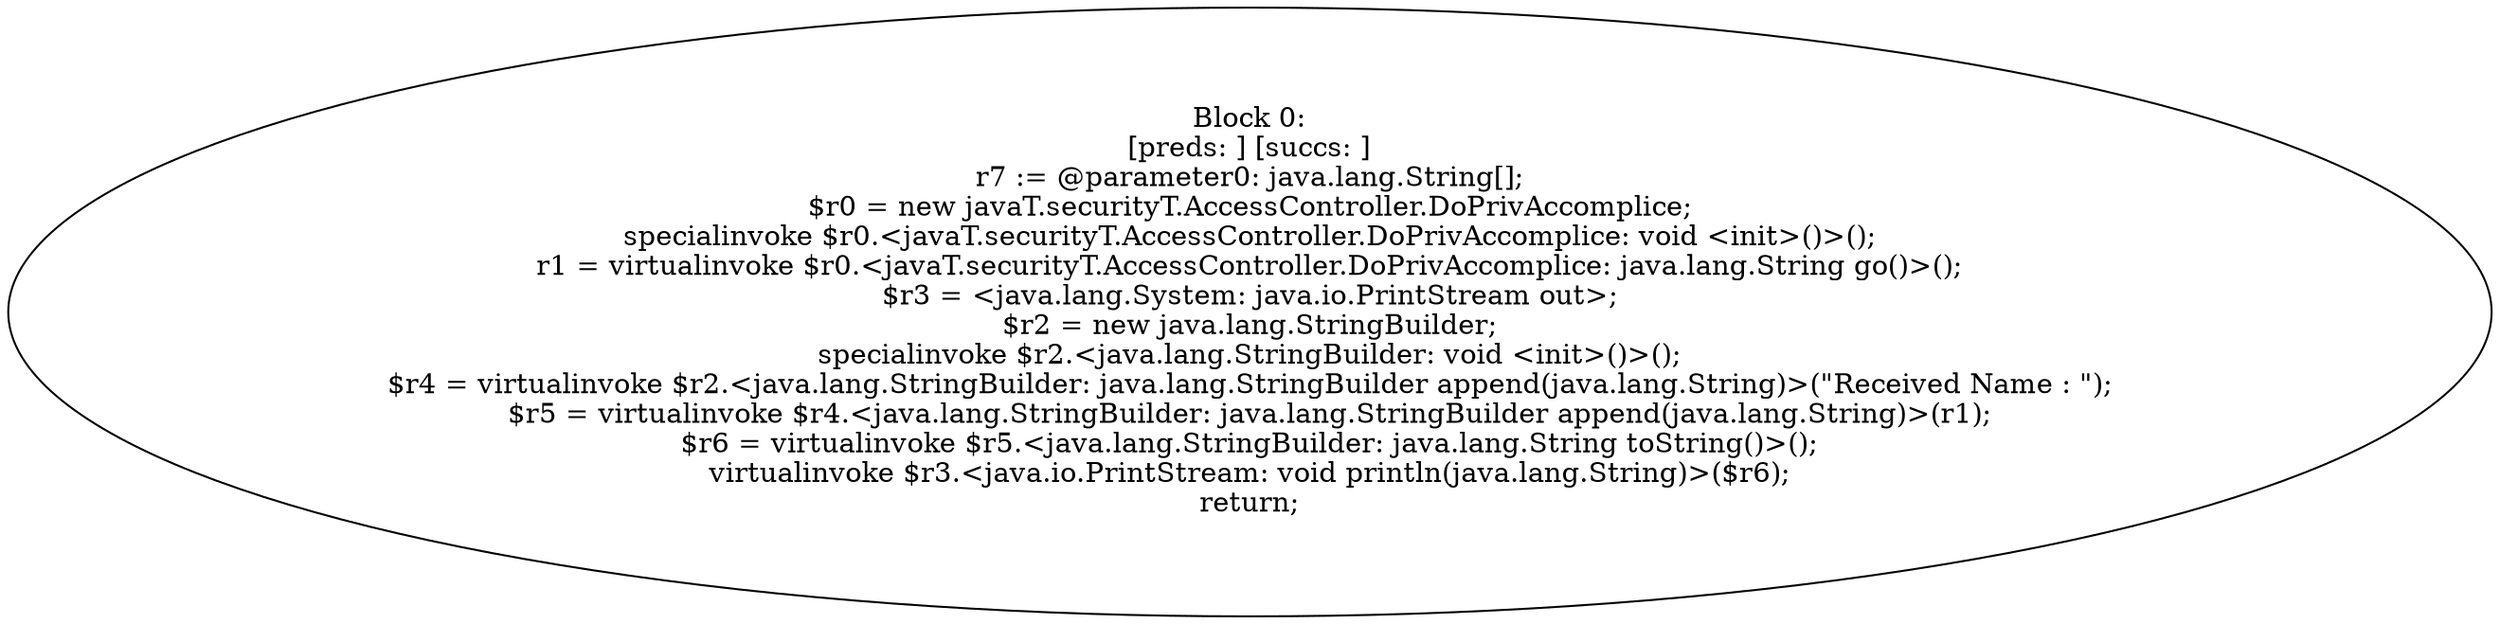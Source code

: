 digraph "unitGraph" {
    "Block 0:
[preds: ] [succs: ]
r7 := @parameter0: java.lang.String[];
$r0 = new javaT.securityT.AccessController.DoPrivAccomplice;
specialinvoke $r0.<javaT.securityT.AccessController.DoPrivAccomplice: void <init>()>();
r1 = virtualinvoke $r0.<javaT.securityT.AccessController.DoPrivAccomplice: java.lang.String go()>();
$r3 = <java.lang.System: java.io.PrintStream out>;
$r2 = new java.lang.StringBuilder;
specialinvoke $r2.<java.lang.StringBuilder: void <init>()>();
$r4 = virtualinvoke $r2.<java.lang.StringBuilder: java.lang.StringBuilder append(java.lang.String)>(\"Received Name : \");
$r5 = virtualinvoke $r4.<java.lang.StringBuilder: java.lang.StringBuilder append(java.lang.String)>(r1);
$r6 = virtualinvoke $r5.<java.lang.StringBuilder: java.lang.String toString()>();
virtualinvoke $r3.<java.io.PrintStream: void println(java.lang.String)>($r6);
return;
"
}
